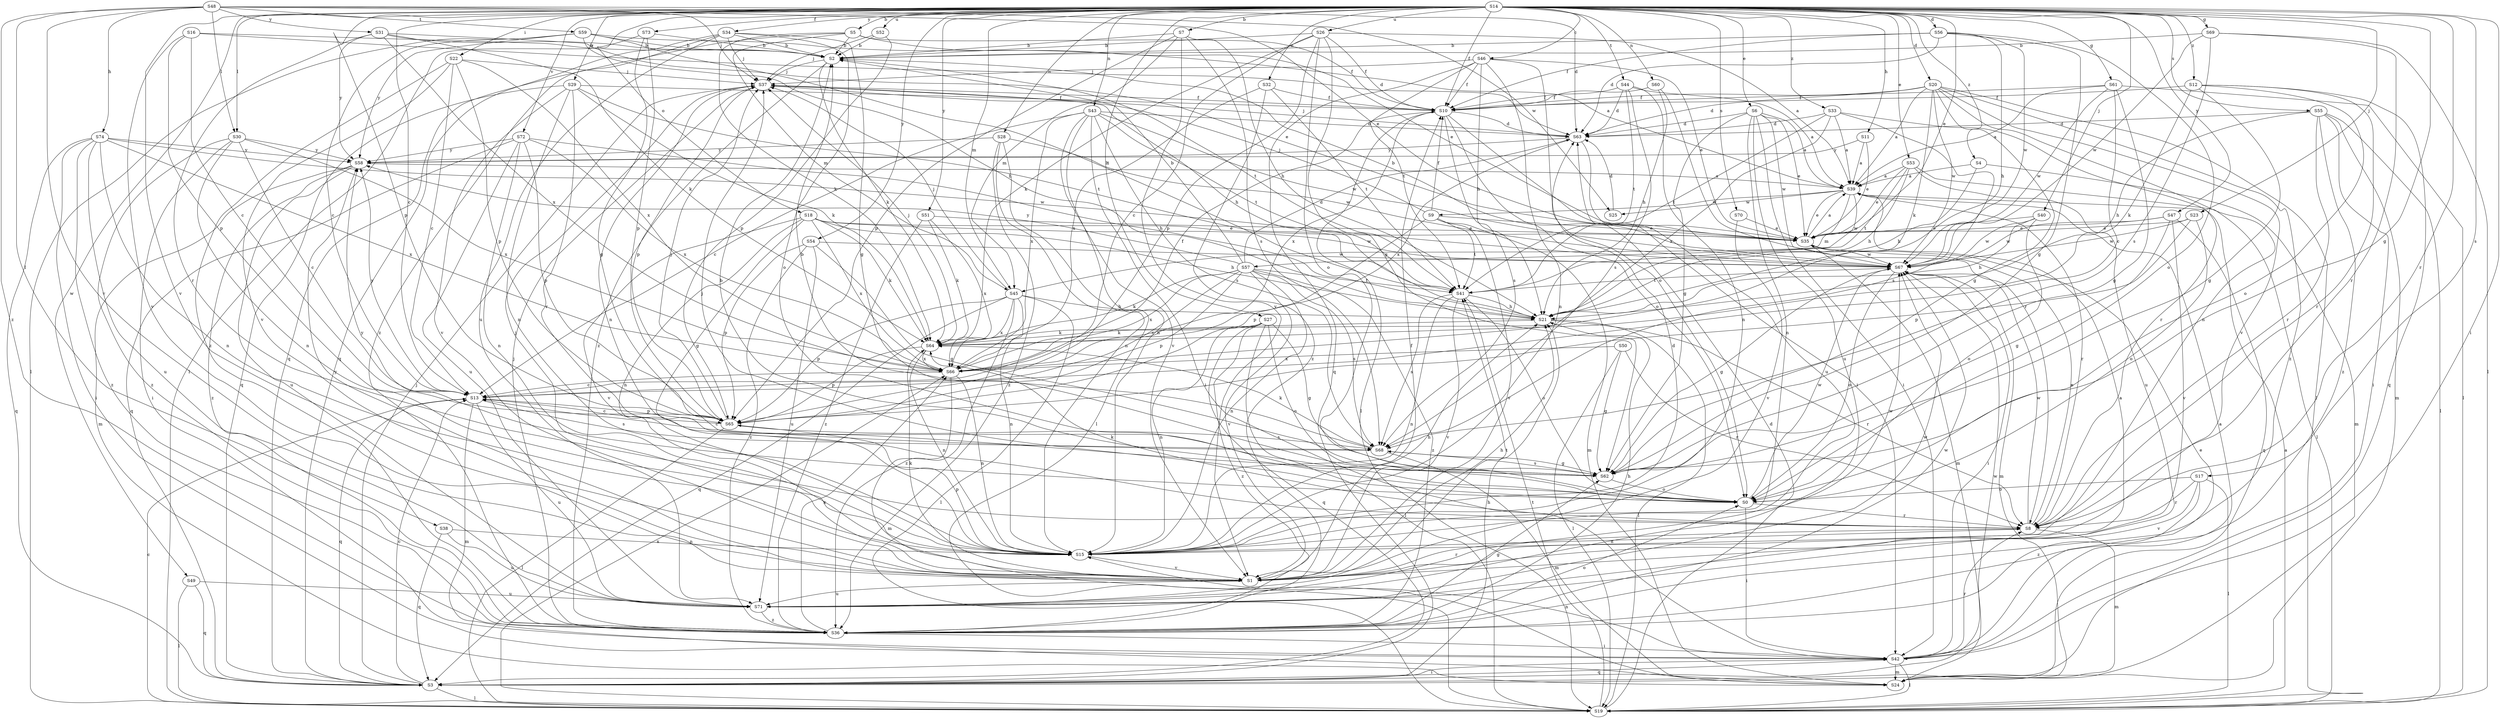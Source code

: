 strict digraph  {
S14;
S48;
S50;
S16;
S39;
S7;
S5;
S2;
S46;
S13;
S20;
S56;
S63;
S53;
S6;
S35;
S73;
S10;
S69;
S61;
S62;
S11;
S27;
S74;
S21;
S22;
S42;
S40;
S23;
S37;
S64;
S30;
S38;
S19;
S45;
S24;
S60;
S32;
S28;
S43;
S15;
S18;
S0;
S65;
S3;
S29;
S8;
S70;
S55;
S17;
S68;
S44;
S59;
S41;
S26;
S52;
S71;
S72;
S1;
S49;
S25;
S9;
S57;
S67;
S66;
S34;
S54;
S47;
S51;
S31;
S58;
S4;
S33;
S12;
S36;
S14 -> S7  [label=b];
S14 -> S5  [label=b];
S14 -> S46  [label=c];
S14 -> S13  [label=c];
S14 -> S20  [label=d];
S14 -> S56  [label=d];
S14 -> S53  [label=e];
S14 -> S6  [label=e];
S14 -> S35  [label=e];
S14 -> S73  [label=f];
S14 -> S10  [label=f];
S14 -> S69  [label=g];
S14 -> S61  [label=g];
S14 -> S62  [label=g];
S14 -> S11  [label=h];
S14 -> S27  [label=h];
S14 -> S22  [label=i];
S14 -> S42  [label=i];
S14 -> S40  [label=j];
S14 -> S23  [label=j];
S14 -> S30  [label=l];
S14 -> S45  [label=m];
S14 -> S60  [label=n];
S14 -> S32  [label=n];
S14 -> S28  [label=n];
S14 -> S43  [label=n];
S14 -> S18  [label=o];
S14 -> S65  [label=p];
S14 -> S29  [label=r];
S14 -> S8  [label=r];
S14 -> S70  [label=s];
S14 -> S55  [label=s];
S14 -> S17  [label=s];
S14 -> S44  [label=t];
S14 -> S26  [label=u];
S14 -> S52  [label=u];
S14 -> S72  [label=v];
S14 -> S1  [label=v];
S14 -> S49  [label=w];
S14 -> S34  [label=y];
S14 -> S54  [label=y];
S14 -> S47  [label=y];
S14 -> S51  [label=y];
S14 -> S4  [label=z];
S14 -> S33  [label=z];
S14 -> S12  [label=z];
S48 -> S63  [label=d];
S48 -> S35  [label=e];
S48 -> S74  [label=h];
S48 -> S37  [label=j];
S48 -> S30  [label=l];
S48 -> S38  [label=l];
S48 -> S59  [label=t];
S48 -> S1  [label=v];
S48 -> S25  [label=w];
S48 -> S31  [label=y];
S48 -> S36  [label=z];
S50 -> S62  [label=g];
S50 -> S19  [label=l];
S50 -> S8  [label=r];
S50 -> S66  [label=x];
S16 -> S2  [label=b];
S16 -> S13  [label=c];
S16 -> S63  [label=d];
S16 -> S65  [label=p];
S16 -> S1  [label=v];
S39 -> S35  [label=e];
S39 -> S45  [label=m];
S39 -> S8  [label=r];
S39 -> S25  [label=w];
S39 -> S9  [label=w];
S39 -> S57  [label=w];
S7 -> S2  [label=b];
S7 -> S21  [label=h];
S7 -> S45  [label=m];
S7 -> S65  [label=p];
S7 -> S68  [label=s];
S7 -> S1  [label=v];
S5 -> S2  [label=b];
S5 -> S35  [label=e];
S5 -> S10  [label=f];
S5 -> S64  [label=k];
S5 -> S45  [label=m];
S5 -> S3  [label=q];
S2 -> S37  [label=j];
S2 -> S64  [label=k];
S2 -> S41  [label=t];
S2 -> S36  [label=z];
S46 -> S35  [label=e];
S46 -> S10  [label=f];
S46 -> S21  [label=h];
S46 -> S37  [label=j];
S46 -> S15  [label=n];
S46 -> S0  [label=o];
S46 -> S3  [label=q];
S46 -> S41  [label=t];
S13 -> S24  [label=m];
S13 -> S65  [label=p];
S13 -> S3  [label=q];
S13 -> S68  [label=s];
S13 -> S71  [label=u];
S13 -> S58  [label=y];
S20 -> S39  [label=a];
S20 -> S63  [label=d];
S20 -> S10  [label=f];
S20 -> S62  [label=g];
S20 -> S64  [label=k];
S20 -> S19  [label=l];
S20 -> S15  [label=n];
S20 -> S1  [label=v];
S20 -> S67  [label=w];
S20 -> S36  [label=z];
S56 -> S2  [label=b];
S56 -> S63  [label=d];
S56 -> S10  [label=f];
S56 -> S62  [label=g];
S56 -> S21  [label=h];
S56 -> S0  [label=o];
S56 -> S67  [label=w];
S63 -> S37  [label=j];
S63 -> S71  [label=u];
S63 -> S66  [label=x];
S63 -> S58  [label=y];
S53 -> S39  [label=a];
S53 -> S35  [label=e];
S53 -> S21  [label=h];
S53 -> S19  [label=l];
S53 -> S41  [label=t];
S53 -> S71  [label=u];
S6 -> S39  [label=a];
S6 -> S63  [label=d];
S6 -> S35  [label=e];
S6 -> S62  [label=g];
S6 -> S42  [label=i];
S6 -> S15  [label=n];
S6 -> S71  [label=u];
S6 -> S67  [label=w];
S35 -> S39  [label=a];
S35 -> S24  [label=m];
S35 -> S67  [label=w];
S73 -> S2  [label=b];
S73 -> S62  [label=g];
S73 -> S19  [label=l];
S73 -> S65  [label=p];
S10 -> S63  [label=d];
S10 -> S42  [label=i];
S10 -> S19  [label=l];
S10 -> S0  [label=o];
S10 -> S68  [label=s];
S10 -> S66  [label=x];
S69 -> S2  [label=b];
S69 -> S19  [label=l];
S69 -> S8  [label=r];
S69 -> S68  [label=s];
S69 -> S67  [label=w];
S61 -> S39  [label=a];
S61 -> S13  [label=c];
S61 -> S10  [label=f];
S61 -> S62  [label=g];
S61 -> S19  [label=l];
S61 -> S67  [label=w];
S62 -> S0  [label=o];
S62 -> S68  [label=s];
S11 -> S39  [label=a];
S11 -> S35  [label=e];
S11 -> S58  [label=y];
S27 -> S62  [label=g];
S27 -> S64  [label=k];
S27 -> S19  [label=l];
S27 -> S15  [label=n];
S27 -> S0  [label=o];
S27 -> S3  [label=q];
S27 -> S36  [label=z];
S74 -> S42  [label=i];
S74 -> S15  [label=n];
S74 -> S3  [label=q];
S74 -> S71  [label=u];
S74 -> S67  [label=w];
S74 -> S66  [label=x];
S74 -> S58  [label=y];
S74 -> S36  [label=z];
S21 -> S64  [label=k];
S21 -> S19  [label=l];
S21 -> S8  [label=r];
S22 -> S13  [label=c];
S22 -> S37  [label=j];
S22 -> S65  [label=p];
S22 -> S1  [label=v];
S22 -> S66  [label=x];
S22 -> S36  [label=z];
S42 -> S39  [label=a];
S42 -> S35  [label=e];
S42 -> S19  [label=l];
S42 -> S24  [label=m];
S42 -> S15  [label=n];
S42 -> S3  [label=q];
S42 -> S8  [label=r];
S40 -> S35  [label=e];
S40 -> S21  [label=h];
S40 -> S0  [label=o];
S40 -> S67  [label=w];
S23 -> S35  [label=e];
S23 -> S0  [label=o];
S23 -> S65  [label=p];
S23 -> S67  [label=w];
S37 -> S10  [label=f];
S37 -> S21  [label=h];
S37 -> S15  [label=n];
S37 -> S65  [label=p];
S64 -> S37  [label=j];
S64 -> S15  [label=n];
S64 -> S65  [label=p];
S64 -> S66  [label=x];
S30 -> S13  [label=c];
S30 -> S42  [label=i];
S30 -> S15  [label=n];
S30 -> S66  [label=x];
S30 -> S58  [label=y];
S30 -> S36  [label=z];
S38 -> S15  [label=n];
S38 -> S3  [label=q];
S38 -> S71  [label=u];
S19 -> S39  [label=a];
S19 -> S13  [label=c];
S19 -> S63  [label=d];
S19 -> S41  [label=t];
S19 -> S66  [label=x];
S45 -> S21  [label=h];
S45 -> S37  [label=j];
S45 -> S19  [label=l];
S45 -> S15  [label=n];
S45 -> S65  [label=p];
S45 -> S3  [label=q];
S45 -> S66  [label=x];
S45 -> S36  [label=z];
S60 -> S10  [label=f];
S60 -> S21  [label=h];
S60 -> S8  [label=r];
S32 -> S10  [label=f];
S32 -> S41  [label=t];
S32 -> S66  [label=x];
S32 -> S36  [label=z];
S28 -> S19  [label=l];
S28 -> S15  [label=n];
S28 -> S67  [label=w];
S28 -> S58  [label=y];
S28 -> S36  [label=z];
S43 -> S13  [label=c];
S43 -> S63  [label=d];
S43 -> S42  [label=i];
S43 -> S15  [label=n];
S43 -> S68  [label=s];
S43 -> S41  [label=t];
S43 -> S1  [label=v];
S43 -> S67  [label=w];
S43 -> S66  [label=x];
S15 -> S63  [label=d];
S15 -> S21  [label=h];
S15 -> S65  [label=p];
S15 -> S1  [label=v];
S15 -> S67  [label=w];
S18 -> S35  [label=e];
S18 -> S62  [label=g];
S18 -> S21  [label=h];
S18 -> S64  [label=k];
S18 -> S15  [label=n];
S18 -> S1  [label=v];
S18 -> S67  [label=w];
S18 -> S66  [label=x];
S0 -> S2  [label=b];
S0 -> S42  [label=i];
S0 -> S37  [label=j];
S0 -> S8  [label=r];
S0 -> S67  [label=w];
S0 -> S58  [label=y];
S65 -> S13  [label=c];
S65 -> S37  [label=j];
S65 -> S19  [label=l];
S65 -> S68  [label=s];
S3 -> S13  [label=c];
S3 -> S21  [label=h];
S3 -> S42  [label=i];
S3 -> S37  [label=j];
S3 -> S19  [label=l];
S3 -> S67  [label=w];
S29 -> S10  [label=f];
S29 -> S64  [label=k];
S29 -> S15  [label=n];
S29 -> S3  [label=q];
S29 -> S8  [label=r];
S29 -> S41  [label=t];
S29 -> S1  [label=v];
S8 -> S35  [label=e];
S8 -> S64  [label=k];
S8 -> S24  [label=m];
S8 -> S15  [label=n];
S8 -> S67  [label=w];
S70 -> S35  [label=e];
S70 -> S1  [label=v];
S55 -> S63  [label=d];
S55 -> S21  [label=h];
S55 -> S42  [label=i];
S55 -> S19  [label=l];
S55 -> S24  [label=m];
S55 -> S8  [label=r];
S55 -> S36  [label=z];
S17 -> S19  [label=l];
S17 -> S0  [label=o];
S17 -> S8  [label=r];
S17 -> S1  [label=v];
S17 -> S36  [label=z];
S68 -> S2  [label=b];
S68 -> S13  [label=c];
S68 -> S62  [label=g];
S68 -> S64  [label=k];
S68 -> S24  [label=m];
S44 -> S39  [label=a];
S44 -> S63  [label=d];
S44 -> S10  [label=f];
S44 -> S15  [label=n];
S44 -> S68  [label=s];
S44 -> S41  [label=t];
S59 -> S39  [label=a];
S59 -> S2  [label=b];
S59 -> S13  [label=c];
S59 -> S21  [label=h];
S59 -> S19  [label=l];
S59 -> S41  [label=t];
S59 -> S58  [label=y];
S41 -> S21  [label=h];
S41 -> S15  [label=n];
S41 -> S0  [label=o];
S41 -> S68  [label=s];
S41 -> S1  [label=v];
S26 -> S39  [label=a];
S26 -> S2  [label=b];
S26 -> S13  [label=c];
S26 -> S10  [label=f];
S26 -> S62  [label=g];
S26 -> S64  [label=k];
S26 -> S0  [label=o];
S26 -> S65  [label=p];
S52 -> S2  [label=b];
S52 -> S37  [label=j];
S52 -> S65  [label=p];
S71 -> S39  [label=a];
S71 -> S41  [label=t];
S71 -> S67  [label=w];
S71 -> S36  [label=z];
S72 -> S21  [label=h];
S72 -> S15  [label=n];
S72 -> S65  [label=p];
S72 -> S3  [label=q];
S72 -> S71  [label=u];
S72 -> S66  [label=x];
S72 -> S58  [label=y];
S1 -> S10  [label=f];
S1 -> S21  [label=h];
S1 -> S37  [label=j];
S1 -> S64  [label=k];
S1 -> S8  [label=r];
S1 -> S71  [label=u];
S1 -> S58  [label=y];
S49 -> S19  [label=l];
S49 -> S3  [label=q];
S49 -> S71  [label=u];
S25 -> S63  [label=d];
S9 -> S35  [label=e];
S9 -> S10  [label=f];
S9 -> S37  [label=j];
S9 -> S24  [label=m];
S9 -> S65  [label=p];
S9 -> S41  [label=t];
S9 -> S1  [label=v];
S57 -> S2  [label=b];
S57 -> S13  [label=c];
S57 -> S63  [label=d];
S57 -> S64  [label=k];
S57 -> S15  [label=n];
S57 -> S65  [label=p];
S57 -> S68  [label=s];
S57 -> S41  [label=t];
S57 -> S1  [label=v];
S57 -> S66  [label=x];
S57 -> S58  [label=y];
S57 -> S36  [label=z];
S67 -> S2  [label=b];
S67 -> S62  [label=g];
S67 -> S42  [label=i];
S67 -> S24  [label=m];
S67 -> S0  [label=o];
S67 -> S41  [label=t];
S66 -> S13  [label=c];
S66 -> S10  [label=f];
S66 -> S24  [label=m];
S66 -> S15  [label=n];
S34 -> S2  [label=b];
S34 -> S62  [label=g];
S34 -> S37  [label=j];
S34 -> S0  [label=o];
S34 -> S3  [label=q];
S34 -> S71  [label=u];
S34 -> S36  [label=z];
S54 -> S62  [label=g];
S54 -> S65  [label=p];
S54 -> S71  [label=u];
S54 -> S67  [label=w];
S54 -> S36  [label=z];
S47 -> S35  [label=e];
S47 -> S62  [label=g];
S47 -> S3  [label=q];
S47 -> S1  [label=v];
S47 -> S67  [label=w];
S51 -> S35  [label=e];
S51 -> S64  [label=k];
S51 -> S66  [label=x];
S51 -> S36  [label=z];
S31 -> S2  [label=b];
S31 -> S35  [label=e];
S31 -> S64  [label=k];
S31 -> S8  [label=r];
S31 -> S66  [label=x];
S31 -> S58  [label=y];
S58 -> S39  [label=a];
S58 -> S24  [label=m];
S58 -> S71  [label=u];
S58 -> S36  [label=z];
S4 -> S39  [label=a];
S4 -> S21  [label=h];
S4 -> S24  [label=m];
S33 -> S39  [label=a];
S33 -> S63  [label=d];
S33 -> S8  [label=r];
S33 -> S68  [label=s];
S33 -> S41  [label=t];
S33 -> S66  [label=x];
S12 -> S10  [label=f];
S12 -> S62  [label=g];
S12 -> S64  [label=k];
S12 -> S0  [label=o];
S12 -> S3  [label=q];
S12 -> S8  [label=r];
S36 -> S62  [label=g];
S36 -> S21  [label=h];
S36 -> S42  [label=i];
S36 -> S37  [label=j];
S36 -> S0  [label=o];
S36 -> S67  [label=w];
S36 -> S66  [label=x];
}
